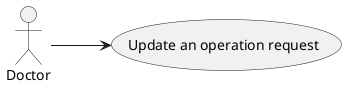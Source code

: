 ﻿@startuml
left to right direction

actor "Doctor" as user
usecase "Update an operation request" as goal

user --> goal

@enduml